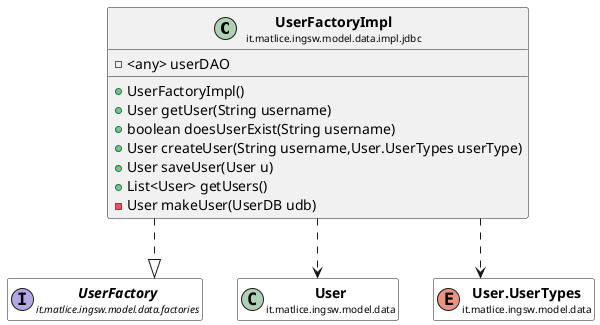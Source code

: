 @startuml

skinparam svgLinkTarget _parent
skinparam linetype ortho
set namespaceSeparator none
class "<b><size:14>UserFactoryImpl</b>\n<size:10>it.matlice.ingsw.model.data.impl.jdbc" as it.matlice.ingsw.model.data.impl.jdbc.UserFactoryImpl  [[../../../../../../../it/matlice/ingsw/model/data/impl/jdbc/UserFactoryImpl.html{it.matlice.ingsw.model.data.impl.jdbc.UserFactoryImpl}]] {
-<any> userDAO
+UserFactoryImpl()
+User getUser(String username)
+boolean doesUserExist(String username)
+User createUser(String username,User.UserTypes userType)
+User saveUser(User u)
+List<User> getUsers()
-User makeUser(UserDB udb)
}


interface "<b><size:14>UserFactory</b>\n<size:10>it.matlice.ingsw.model.data.factories" as it.matlice.ingsw.model.data.factories.UserFactory  [[../../../../../../../it/matlice/ingsw/model/data/factories/UserFactory.html{it.matlice.ingsw.model.data.factories.UserFactory}]] #white {
}

hide it.matlice.ingsw.model.data.factories.UserFactory fields
hide it.matlice.ingsw.model.data.factories.UserFactory methods

it.matlice.ingsw.model.data.impl.jdbc.UserFactoryImpl ..|> it.matlice.ingsw.model.data.factories.UserFactory


class "<b><size:14>User</b>\n<size:10>it.matlice.ingsw.model.data" as it.matlice.ingsw.model.data.User  [[../../../../../../../it/matlice/ingsw/model/data/User.html{it.matlice.ingsw.model.data.User}]] #white {
}

hide it.matlice.ingsw.model.data.User fields
hide it.matlice.ingsw.model.data.User methods

it.matlice.ingsw.model.data.impl.jdbc.UserFactoryImpl ..> it.matlice.ingsw.model.data.User

enum "<b><size:14>User.UserTypes</b>\n<size:10>it.matlice.ingsw.model.data" as it.matlice.ingsw.model.data.User.UserTypes  [[../../../../../../../it/matlice/ingsw/model/data/User.UserTypes.html{it.matlice.ingsw.model.data.User.UserTypes}]] #white {
}

hide it.matlice.ingsw.model.data.User.UserTypes fields
hide it.matlice.ingsw.model.data.User.UserTypes methods

it.matlice.ingsw.model.data.impl.jdbc.UserFactoryImpl ..> it.matlice.ingsw.model.data.User.UserTypes



@enduml
